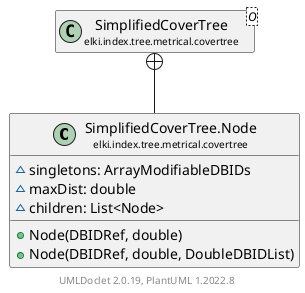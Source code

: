 @startuml
    remove .*\.(Instance|Par|Parameterizer|Factory)$
    set namespaceSeparator none
    hide empty fields
    hide empty methods

    class "<size:14>SimplifiedCoverTree.Node\n<size:10>elki.index.tree.metrical.covertree" as elki.index.tree.metrical.covertree.SimplifiedCoverTree.Node [[SimplifiedCoverTree.Node.html]] {
        ~singletons: ArrayModifiableDBIDs
        ~maxDist: double
        ~children: List<Node>
        +Node(DBIDRef, double)
        +Node(DBIDRef, double, DoubleDBIDList)
    }

    class "<size:14>SimplifiedCoverTree\n<size:10>elki.index.tree.metrical.covertree" as elki.index.tree.metrical.covertree.SimplifiedCoverTree<O> [[SimplifiedCoverTree.html]]

    elki.index.tree.metrical.covertree.SimplifiedCoverTree +-- elki.index.tree.metrical.covertree.SimplifiedCoverTree.Node

    center footer UMLDoclet 2.0.19, PlantUML 1.2022.8
@enduml
